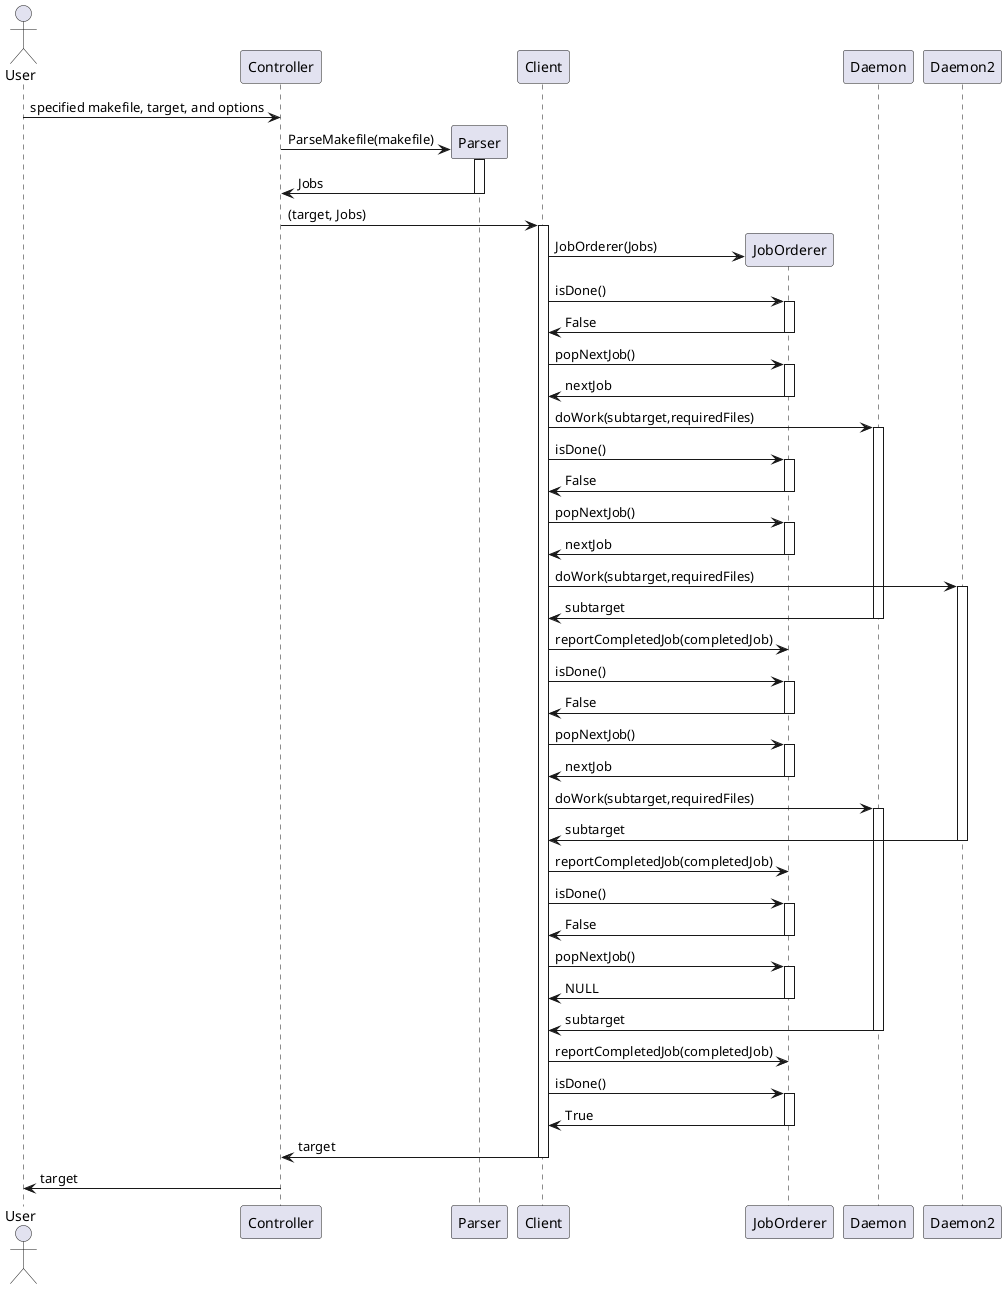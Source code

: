 @startuml

/'
This sequence diagram was created to emphasize that the client did not have to wait for
one daemon to finish doing its work before assigning work to another daemon. Client will
continuously give out jobs as long as there are daemons to do them.
'/

actor User

User -> Controller: specified makefile, target, and options

Controller -> Parser **: ParseMakefile(makefile)
activate Parser
Parser -> Controller : Jobs
deactivate Parser
Controller -> Client : (target, Jobs)
activate Client
Client -> JobOrderer **: JobOrderer(Jobs)


Client -> JobOrderer : isDone()
activate JobOrderer
JobOrderer -> Client : False
deactivate JobOrderer

Client -> JobOrderer : popNextJob()
activate JobOrderer
JobOrderer -> Client : nextJob
deactivate JobOrderer

Client -> Daemon : doWork(subtarget,requiredFiles)
activate Daemon 

Client -> JobOrderer : isDone()
activate JobOrderer
JobOrderer -> Client : False
deactivate JobOrderer

Client -> JobOrderer : popNextJob()
activate JobOrderer
JobOrderer -> Client : nextJob
deactivate JobOrderer

Client -> Daemon2: doWork(subtarget,requiredFiles)
activate Daemon2 

Daemon -> Client : subtarget
deactivate Daemon
Client -> JobOrderer : reportCompletedJob(completedJob)

Client -> JobOrderer : isDone()
activate JobOrderer
JobOrderer -> Client : False
deactivate JobOrderer

Client -> JobOrderer : popNextJob()
activate JobOrderer
JobOrderer -> Client : nextJob
deactivate JobOrderer

Client -> Daemon : doWork(subtarget,requiredFiles)
activate Daemon 

Daemon2 -> Client : subtarget
deactivate Daemon2
Client -> JobOrderer : reportCompletedJob(completedJob)

Client -> JobOrderer: isDone()
activate JobOrderer
JobOrderer -> Client : False
deactivate JobOrderer

Client -> JobOrderer: popNextJob()
activate JobOrderer
JobOrderer -> Client : NULL
deactivate JobOrderer

Daemon -> Client : subtarget
deactivate Daemon
Client -> JobOrderer : reportCompletedJob(completedJob)

Client -> JobOrderer : isDone()
activate JobOrderer
JobOrderer -> Client : True
deactivate JobOrderer

Client -> Controller : target
deactivate Client
Controller -> User: target
@enduml
